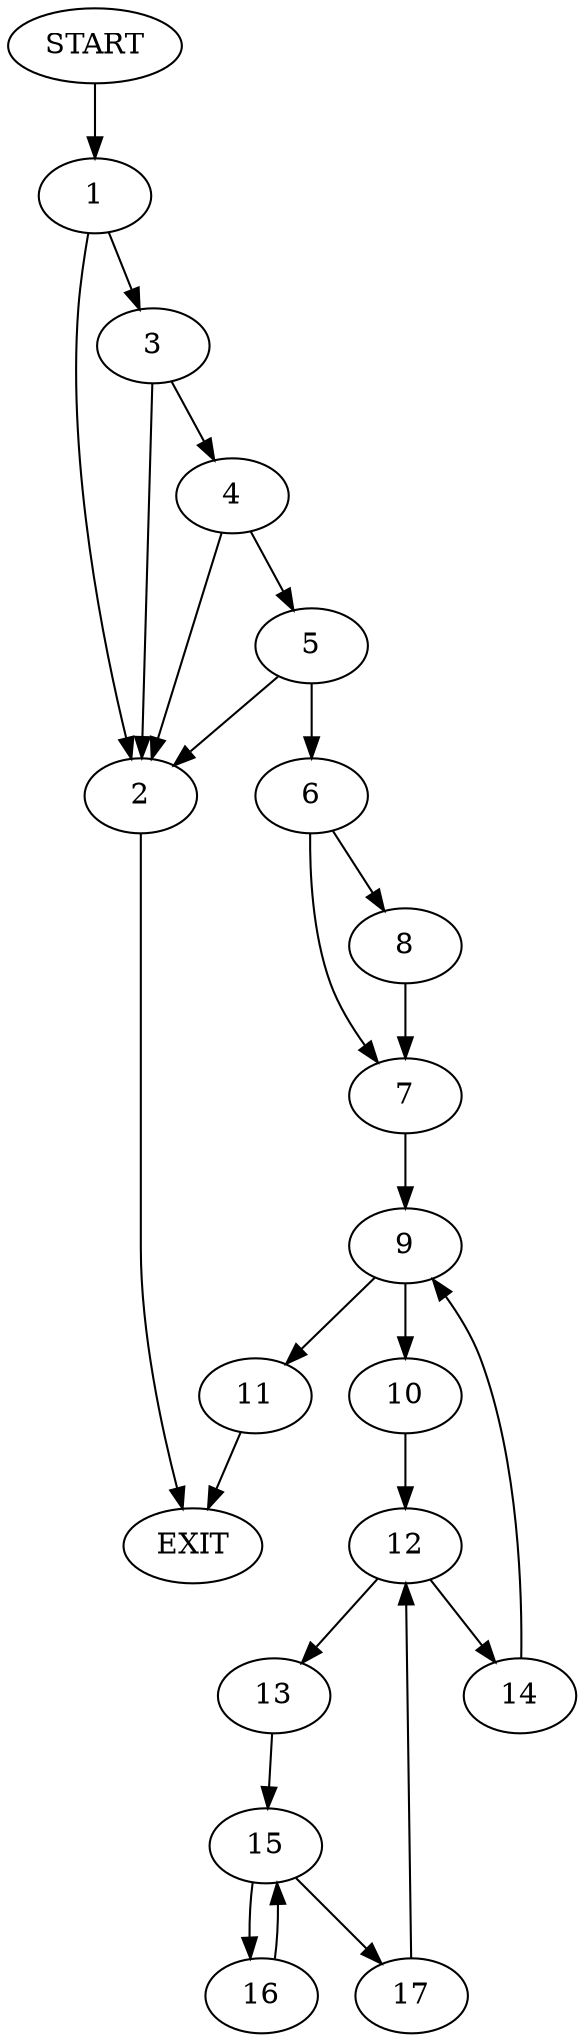 digraph {
0 [label="START"]
18 [label="EXIT"]
0 -> 1
1 -> 2
1 -> 3
2 -> 18
3 -> 2
3 -> 4
4 -> 5
4 -> 2
5 -> 6
5 -> 2
6 -> 7
6 -> 8
8 -> 7
7 -> 9
9 -> 10
9 -> 11
11 -> 18
10 -> 12
12 -> 13
12 -> 14
14 -> 9
13 -> 15
15 -> 16
15 -> 17
16 -> 15
17 -> 12
}
